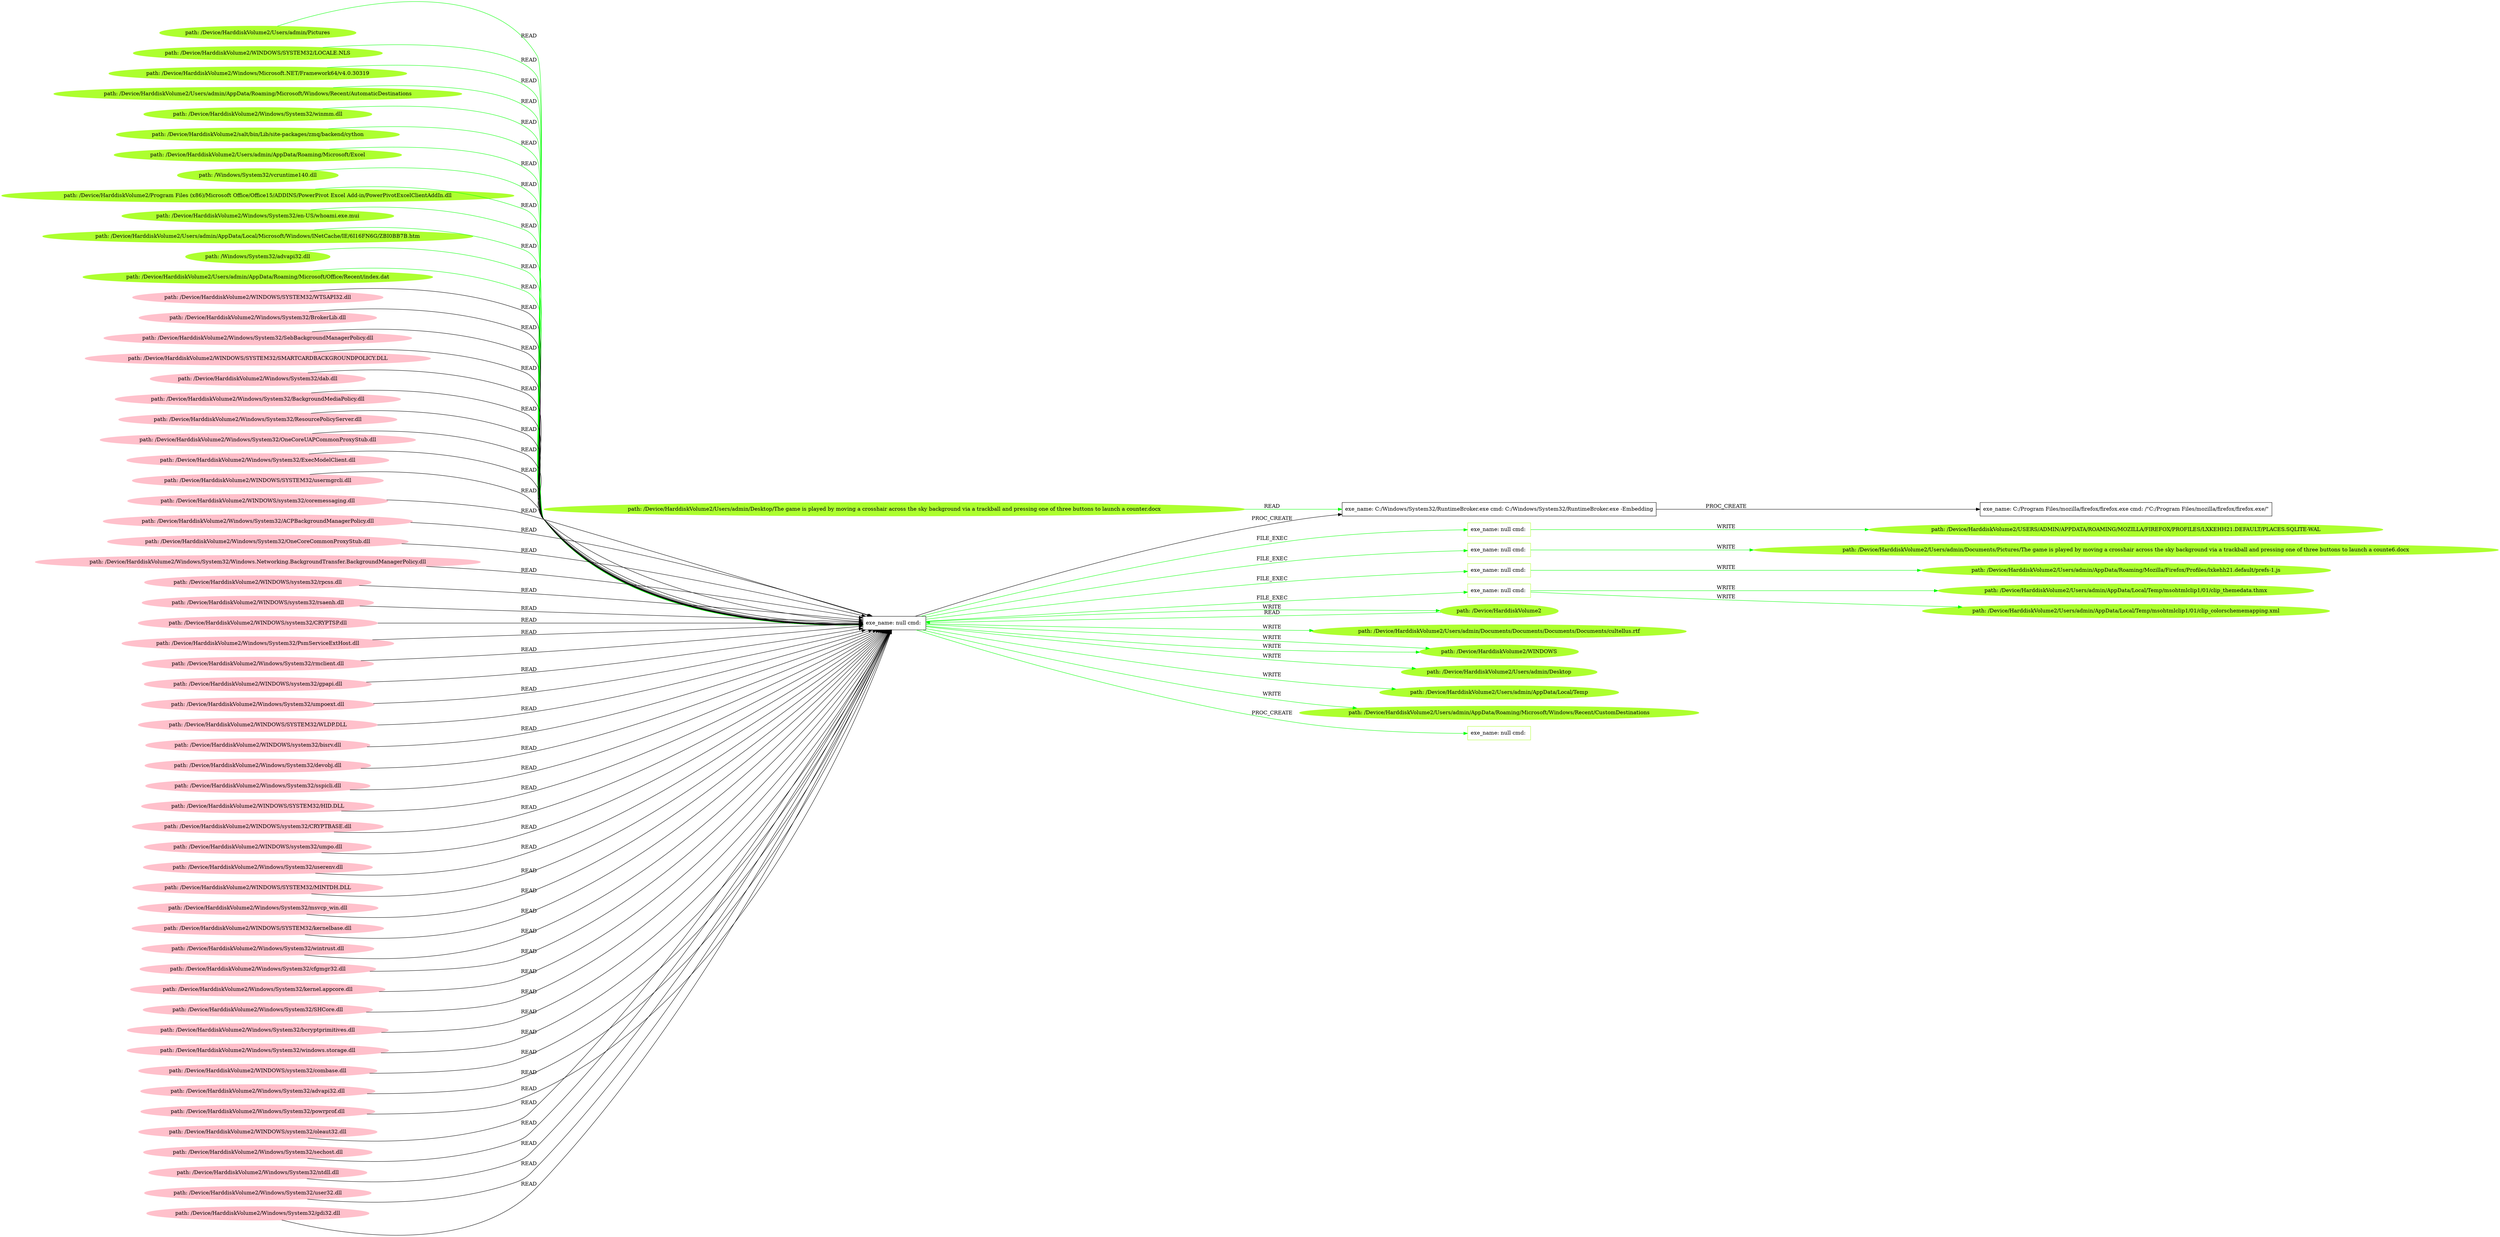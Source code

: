 digraph {
	rankdir=LR
	28 [label="exe_name: null cmd: " color=black shape=box style=solid]
	85 [label="exe_name: null cmd: " color=greenyellow shape=box style=solid]
	28 -> 85 [label=FILE_EXEC color=green]
	28 [label="exe_name: null cmd: " color=black shape=box style=solid]
	87 [label="exe_name: null cmd: " color=greenyellow shape=box style=solid]
	28 -> 87 [label=FILE_EXEC color=green]
	28 [label="exe_name: null cmd: " color=black shape=box style=solid]
	95 [label="exe_name: null cmd: " color=greenyellow shape=box style=solid]
	28 -> 95 [label=FILE_EXEC color=green]
	28 [label="exe_name: null cmd: " color=black shape=box style=solid]
	99 [label="exe_name: null cmd: " color=greenyellow shape=box style=solid]
	28 -> 99 [label=FILE_EXEC color=green]
	84 [label="path: /Device/HarddiskVolume2/Users/admin/Pictures" color=greenyellow shape=oval style=filled]
	28 [label="exe_name: null cmd: " color=black shape=box style=solid]
	84 -> 28 [label=READ color=green]
	77 [label="path: /Device/HarddiskVolume2/WINDOWS/SYSTEM32/LOCALE.NLS" color=greenyellow shape=oval style=filled]
	28 [label="exe_name: null cmd: " color=black shape=box style=solid]
	77 -> 28 [label=READ color=green]
	78 [label="path: /Device/HarddiskVolume2/Windows/Microsoft.NET/Framework64/v4.0.30319" color=greenyellow shape=oval style=filled]
	28 [label="exe_name: null cmd: " color=black shape=box style=solid]
	78 -> 28 [label=READ color=green]
	82 [label="path: /Device/HarddiskVolume2/Users/admin/AppData/Roaming/Microsoft/Windows/Recent/AutomaticDestinations" color=greenyellow shape=oval style=filled]
	28 [label="exe_name: null cmd: " color=black shape=box style=solid]
	82 -> 28 [label=READ color=green]
	80 [label="path: /Device/HarddiskVolume2" color=greenyellow shape=oval style=filled]
	28 [label="exe_name: null cmd: " color=black shape=box style=solid]
	80 -> 28 [label=READ color=green]
	105 [label="path: /Device/HarddiskVolume2/Windows/System32/winmm.dll" color=greenyellow shape=oval style=filled]
	28 [label="exe_name: null cmd: " color=black shape=box style=solid]
	105 -> 28 [label=READ color=green]
	91 [label="path: /Device/HarddiskVolume2/salt/bin/Lib/site-packages/zmq/backend/cython" color=greenyellow shape=oval style=filled]
	28 [label="exe_name: null cmd: " color=black shape=box style=solid]
	91 -> 28 [label=READ color=green]
	28 [label="exe_name: null cmd: " color=black shape=box style=solid]
	102 [label="path: /Device/HarddiskVolume2/Users/admin/Documents/Documents/Documents/Documents/cultellus.rtf" color=greenyellow shape=oval style=filled]
	28 -> 102 [label=WRITE color=green]
	28 [label="exe_name: null cmd: " color=black shape=box style=solid]
	83 [label="path: /Device/HarddiskVolume2/WINDOWS" color=greenyellow shape=oval style=filled]
	28 -> 83 [label=WRITE color=green]
	28 [label="exe_name: null cmd: " color=black shape=box style=solid]
	80 [label="path: /Device/HarddiskVolume2" color=greenyellow shape=oval style=filled]
	28 -> 80 [label=WRITE color=green]
	108 [label="path: /Device/HarddiskVolume2/Users/admin/Desktop/The game is played by moving a crosshair across the sky background via a trackball and pressing one of three buttons to launch a counter.docx" color=greenyellow shape=oval style=filled]
	0 [label="exe_name: C:/Windows/System32/RuntimeBroker.exe cmd: C:/Windows/System32/RuntimeBroker.exe -Embedding" color=black shape=box style=solid]
	108 -> 0 [label=READ color=green]
	103 [label="path: /Device/HarddiskVolume2/Users/admin/AppData/Roaming/Microsoft/Excel" color=greenyellow shape=oval style=filled]
	28 [label="exe_name: null cmd: " color=black shape=box style=solid]
	103 -> 28 [label=READ color=green]
	93 [label="path: /Windows/System32/vcruntime140.dll" color=greenyellow shape=oval style=filled]
	28 [label="exe_name: null cmd: " color=black shape=box style=solid]
	93 -> 28 [label=READ color=green]
	28 [label="exe_name: null cmd: " color=black shape=box style=solid]
	94 [label="path: /Device/HarddiskVolume2/Users/admin/Desktop" color=greenyellow shape=oval style=filled]
	28 -> 94 [label=WRITE color=green]
	104 [label="path: /Device/HarddiskVolume2/Program Files (x86)/Microsoft Office/Office15/ADDINS/PowerPivot Excel Add-in/PowerPivotExcelClientAddIn.dll" color=greenyellow shape=oval style=filled]
	28 [label="exe_name: null cmd: " color=black shape=box style=solid]
	104 -> 28 [label=READ color=green]
	99 [label="exe_name: null cmd: " color=greenyellow shape=box style=solid]
	101 [label="path: /Device/HarddiskVolume2/Users/admin/AppData/Local/Temp/msohtmlclip1/01/clip_themedata.thmx" color=greenyellow shape=oval style=filled]
	99 -> 101 [label=WRITE color=green]
	99 [label="exe_name: null cmd: " color=greenyellow shape=box style=solid]
	100 [label="path: /Device/HarddiskVolume2/Users/admin/AppData/Local/Temp/msohtmlclip1/01/clip_colorschememapping.xml" color=greenyellow shape=oval style=filled]
	99 -> 100 [label=WRITE color=green]
	28 [label="exe_name: null cmd: " color=black shape=box style=solid]
	106 [label="path: /Device/HarddiskVolume2/Users/admin/AppData/Local/Temp" color=greenyellow shape=oval style=filled]
	28 -> 106 [label=WRITE color=green]
	28 [label="exe_name: null cmd: " color=black shape=box style=solid]
	83 [label="path: /Device/HarddiskVolume2/WINDOWS" color=greenyellow shape=oval style=filled]
	28 -> 83 [label=WRITE color=green]
	79 [label="path: /Device/HarddiskVolume2/Windows/System32/en-US/whoami.exe.mui" color=greenyellow shape=oval style=filled]
	28 [label="exe_name: null cmd: " color=black shape=box style=solid]
	79 -> 28 [label=READ color=green]
	95 [label="exe_name: null cmd: " color=greenyellow shape=box style=solid]
	96 [label="path: /Device/HarddiskVolume2/Users/admin/AppData/Roaming/Mozilla/Firefox/Profiles/lxkehh21.default/prefs-1.js" color=greenyellow shape=oval style=filled]
	95 -> 96 [label=WRITE color=green]
	90 [label="path: /Device/HarddiskVolume2/Users/admin/AppData/Local/Microsoft/Windows/INetCache/IE/6I16FN6G/ZBI0BB7B.htm" color=greenyellow shape=oval style=filled]
	28 [label="exe_name: null cmd: " color=black shape=box style=solid]
	90 -> 28 [label=READ color=green]
	85 [label="exe_name: null cmd: " color=greenyellow shape=box style=solid]
	86 [label="path: /Device/HarddiskVolume2/USERS/ADMIN/APPDATA/ROAMING/MOZILLA/FIREFOX/PROFILES/LXKEHH21.DEFAULT/PLACES.SQLITE-WAL" color=greenyellow shape=oval style=filled]
	85 -> 86 [label=WRITE color=green]
	97 [label="path: /Windows/System32/advapi32.dll" color=greenyellow shape=oval style=filled]
	28 [label="exe_name: null cmd: " color=black shape=box style=solid]
	97 -> 28 [label=READ color=green]
	107 [label="path: /Device/HarddiskVolume2/Users/admin/AppData/Roaming/Microsoft/Office/Recent/index.dat" color=greenyellow shape=oval style=filled]
	28 [label="exe_name: null cmd: " color=black shape=box style=solid]
	107 -> 28 [label=READ color=green]
	87 [label="exe_name: null cmd: " color=greenyellow shape=box style=solid]
	88 [label="path: /Device/HarddiskVolume2/Users/admin/Documents/Pictures/The game is played by moving a crosshair across the sky background via a trackball and pressing one of three buttons to launch a counte6.docx" color=greenyellow shape=oval style=filled]
	87 -> 88 [label=WRITE color=green]
	45 [label="path: /Device/HarddiskVolume2/WINDOWS/SYSTEM32/WTSAPI32.dll" color=pink shape=oval style=filled]
	28 [label="exe_name: null cmd: " color=black shape=box style=solid]
	45 -> 28 [label=READ color=black]
	10 [label="path: /Device/HarddiskVolume2/Windows/System32/BrokerLib.dll" color=pink shape=oval style=filled]
	28 [label="exe_name: null cmd: " color=black shape=box style=solid]
	10 -> 28 [label=READ color=black]
	54 [label="path: /Device/HarddiskVolume2/Windows/System32/SebBackgroundManagerPolicy.dll" color=pink shape=oval style=filled]
	28 [label="exe_name: null cmd: " color=black shape=box style=solid]
	54 -> 28 [label=READ color=black]
	12 [label="path: /Device/HarddiskVolume2/WINDOWS/SYSTEM32/SMARTCARDBACKGROUNDPOLICY.DLL" color=pink shape=oval style=filled]
	28 [label="exe_name: null cmd: " color=black shape=box style=solid]
	12 -> 28 [label=READ color=black]
	18 [label="path: /Device/HarddiskVolume2/Windows/System32/dab.dll" color=pink shape=oval style=filled]
	28 [label="exe_name: null cmd: " color=black shape=box style=solid]
	18 -> 28 [label=READ color=black]
	4 [label="path: /Device/HarddiskVolume2/Windows/System32/BackgroundMediaPolicy.dll" color=pink shape=oval style=filled]
	28 [label="exe_name: null cmd: " color=black shape=box style=solid]
	4 -> 28 [label=READ color=black]
	9 [label="path: /Device/HarddiskVolume2/Windows/System32/ResourcePolicyServer.dll" color=pink shape=oval style=filled]
	28 [label="exe_name: null cmd: " color=black shape=box style=solid]
	9 -> 28 [label=READ color=black]
	66 [label="path: /Device/HarddiskVolume2/Windows/System32/OneCoreUAPCommonProxyStub.dll" color=pink shape=oval style=filled]
	28 [label="exe_name: null cmd: " color=black shape=box style=solid]
	66 -> 28 [label=READ color=black]
	68 [label="path: /Device/HarddiskVolume2/Windows/System32/ExecModelClient.dll" color=pink shape=oval style=filled]
	28 [label="exe_name: null cmd: " color=black shape=box style=solid]
	68 -> 28 [label=READ color=black]
	73 [label="path: /Device/HarddiskVolume2/WINDOWS/SYSTEM32/usermgrcli.dll" color=pink shape=oval style=filled]
	28 [label="exe_name: null cmd: " color=black shape=box style=solid]
	73 -> 28 [label=READ color=black]
	74 [label="path: /Device/HarddiskVolume2/WINDOWS/system32/coremessaging.dll" color=pink shape=oval style=filled]
	28 [label="exe_name: null cmd: " color=black shape=box style=solid]
	74 -> 28 [label=READ color=black]
	31 [label="path: /Device/HarddiskVolume2/Windows/System32/ACPBackgroundManagerPolicy.dll" color=pink shape=oval style=filled]
	28 [label="exe_name: null cmd: " color=black shape=box style=solid]
	31 -> 28 [label=READ color=black]
	35 [label="path: /Device/HarddiskVolume2/Windows/System32/OneCoreCommonProxyStub.dll" color=pink shape=oval style=filled]
	28 [label="exe_name: null cmd: " color=black shape=box style=solid]
	35 -> 28 [label=READ color=black]
	36 [label="path: /Device/HarddiskVolume2/Windows/System32/Windows.Networking.BackgroundTransfer.BackgroundManagerPolicy.dll" color=pink shape=oval style=filled]
	28 [label="exe_name: null cmd: " color=black shape=box style=solid]
	36 -> 28 [label=READ color=black]
	51 [label="path: /Device/HarddiskVolume2/WINDOWS/system32/rpcss.dll" color=pink shape=oval style=filled]
	28 [label="exe_name: null cmd: " color=black shape=box style=solid]
	51 -> 28 [label=READ color=black]
	52 [label="path: /Device/HarddiskVolume2/WINDOWS/system32/rsaenh.dll" color=pink shape=oval style=filled]
	28 [label="exe_name: null cmd: " color=black shape=box style=solid]
	52 -> 28 [label=READ color=black]
	53 [label="path: /Device/HarddiskVolume2/WINDOWS/system32/CRYPTSP.dll" color=pink shape=oval style=filled]
	28 [label="exe_name: null cmd: " color=black shape=box style=solid]
	53 -> 28 [label=READ color=black]
	17 [label="path: /Device/HarddiskVolume2/Windows/System32/PsmServiceExtHost.dll" color=pink shape=oval style=filled]
	28 [label="exe_name: null cmd: " color=black shape=box style=solid]
	17 -> 28 [label=READ color=black]
	19 [label="path: /Device/HarddiskVolume2/Windows/System32/rmclient.dll" color=pink shape=oval style=filled]
	28 [label="exe_name: null cmd: " color=black shape=box style=solid]
	19 -> 28 [label=READ color=black]
	60 [label="path: /Device/HarddiskVolume2/WINDOWS/system32/gpapi.dll" color=pink shape=oval style=filled]
	28 [label="exe_name: null cmd: " color=black shape=box style=solid]
	60 -> 28 [label=READ color=black]
	62 [label="path: /Device/HarddiskVolume2/Windows/System32/umpoext.dll" color=pink shape=oval style=filled]
	28 [label="exe_name: null cmd: " color=black shape=box style=solid]
	62 -> 28 [label=READ color=black]
	64 [label="path: /Device/HarddiskVolume2/WINDOWS/SYSTEM32/WLDP.DLL" color=pink shape=oval style=filled]
	28 [label="exe_name: null cmd: " color=black shape=box style=solid]
	64 -> 28 [label=READ color=black]
	22 [label="path: /Device/HarddiskVolume2/WINDOWS/system32/bisrv.dll" color=pink shape=oval style=filled]
	28 [label="exe_name: null cmd: " color=black shape=box style=solid]
	22 -> 28 [label=READ color=black]
	23 [label="path: /Device/HarddiskVolume2/Windows/System32/devobj.dll" color=pink shape=oval style=filled]
	28 [label="exe_name: null cmd: " color=black shape=box style=solid]
	23 -> 28 [label=READ color=black]
	67 [label="path: /Device/HarddiskVolume2/Windows/System32/sspicli.dll" color=pink shape=oval style=filled]
	28 [label="exe_name: null cmd: " color=black shape=box style=solid]
	67 -> 28 [label=READ color=black]
	69 [label="path: /Device/HarddiskVolume2/WINDOWS/SYSTEM32/HID.DLL" color=pink shape=oval style=filled]
	28 [label="exe_name: null cmd: " color=black shape=box style=solid]
	69 -> 28 [label=READ color=black]
	27 [label="path: /Device/HarddiskVolume2/WINDOWS/system32/CRYPTBASE.dll" color=pink shape=oval style=filled]
	28 [label="exe_name: null cmd: " color=black shape=box style=solid]
	27 -> 28 [label=READ color=black]
	75 [label="path: /Device/HarddiskVolume2/WINDOWS/system32/umpo.dll" color=pink shape=oval style=filled]
	28 [label="exe_name: null cmd: " color=black shape=box style=solid]
	75 -> 28 [label=READ color=black]
	41 [label="path: /Device/HarddiskVolume2/Windows/System32/userenv.dll" color=pink shape=oval style=filled]
	28 [label="exe_name: null cmd: " color=black shape=box style=solid]
	41 -> 28 [label=READ color=black]
	43 [label="path: /Device/HarddiskVolume2/WINDOWS/SYSTEM32/MINTDH.DLL" color=pink shape=oval style=filled]
	28 [label="exe_name: null cmd: " color=black shape=box style=solid]
	43 -> 28 [label=READ color=black]
	44 [label="path: /Device/HarddiskVolume2/Windows/System32/msvcp_win.dll" color=pink shape=oval style=filled]
	28 [label="exe_name: null cmd: " color=black shape=box style=solid]
	44 -> 28 [label=READ color=black]
	50 [label="path: /Device/HarddiskVolume2/WINDOWS/SYSTEM32/kernelbase.dll" color=pink shape=oval style=filled]
	28 [label="exe_name: null cmd: " color=black shape=box style=solid]
	50 -> 28 [label=READ color=black]
	55 [label="path: /Device/HarddiskVolume2/Windows/System32/wintrust.dll" color=pink shape=oval style=filled]
	28 [label="exe_name: null cmd: " color=black shape=box style=solid]
	55 -> 28 [label=READ color=black]
	16 [label="path: /Device/HarddiskVolume2/Windows/System32/cfgmgr32.dll" color=pink shape=oval style=filled]
	28 [label="exe_name: null cmd: " color=black shape=box style=solid]
	16 -> 28 [label=READ color=black]
	2 [label="path: /Device/HarddiskVolume2/Windows/System32/kernel.appcore.dll" color=pink shape=oval style=filled]
	28 [label="exe_name: null cmd: " color=black shape=box style=solid]
	2 -> 28 [label=READ color=black]
	21 [label="path: /Device/HarddiskVolume2/Windows/System32/SHCore.dll" color=pink shape=oval style=filled]
	28 [label="exe_name: null cmd: " color=black shape=box style=solid]
	21 -> 28 [label=READ color=black]
	65 [label="path: /Device/HarddiskVolume2/Windows/System32/bcryptprimitives.dll" color=pink shape=oval style=filled]
	28 [label="exe_name: null cmd: " color=black shape=box style=solid]
	65 -> 28 [label=READ color=black]
	33 [label="path: /Device/HarddiskVolume2/Windows/System32/windows.storage.dll" color=pink shape=oval style=filled]
	28 [label="exe_name: null cmd: " color=black shape=box style=solid]
	33 -> 28 [label=READ color=black]
	34 [label="path: /Device/HarddiskVolume2/WINDOWS/system32/combase.dll" color=pink shape=oval style=filled]
	28 [label="exe_name: null cmd: " color=black shape=box style=solid]
	34 -> 28 [label=READ color=black]
	37 [label="path: /Device/HarddiskVolume2/Windows/System32/advapi32.dll" color=pink shape=oval style=filled]
	28 [label="exe_name: null cmd: " color=black shape=box style=solid]
	37 -> 28 [label=READ color=black]
	40 [label="path: /Device/HarddiskVolume2/Windows/System32/powrprof.dll" color=pink shape=oval style=filled]
	28 [label="exe_name: null cmd: " color=black shape=box style=solid]
	40 -> 28 [label=READ color=black]
	48 [label="path: /Device/HarddiskVolume2/WINDOWS/system32/oleaut32.dll" color=pink shape=oval style=filled]
	28 [label="exe_name: null cmd: " color=black shape=box style=solid]
	48 -> 28 [label=READ color=black]
	49 [label="path: /Device/HarddiskVolume2/Windows/System32/sechost.dll" color=pink shape=oval style=filled]
	28 [label="exe_name: null cmd: " color=black shape=box style=solid]
	49 -> 28 [label=READ color=black]
	58 [label="path: /Device/HarddiskVolume2/Windows/System32/ntdll.dll" color=pink shape=oval style=filled]
	28 [label="exe_name: null cmd: " color=black shape=box style=solid]
	58 -> 28 [label=READ color=black]
	25 [label="path: /Device/HarddiskVolume2/Windows/System32/user32.dll" color=pink shape=oval style=filled]
	28 [label="exe_name: null cmd: " color=black shape=box style=solid]
	25 -> 28 [label=READ color=black]
	39 [label="path: /Device/HarddiskVolume2/Windows/System32/gdi32.dll" color=pink shape=oval style=filled]
	28 [label="exe_name: null cmd: " color=black shape=box style=solid]
	39 -> 28 [label=READ color=black]
	28 [label="exe_name: null cmd: " color=black shape=box style=solid]
	0 [label="exe_name: C:/Windows/System32/RuntimeBroker.exe cmd: C:/Windows/System32/RuntimeBroker.exe -Embedding" color=black shape=box style=solid]
	28 -> 0 [label=PROC_CREATE color=black]
	28 [label="exe_name: null cmd: " color=black shape=box style=solid]
	92 [label="path: /Device/HarddiskVolume2/Users/admin/AppData/Roaming/Microsoft/Windows/Recent/CustomDestinations" color=greenyellow shape=oval style=filled]
	28 -> 92 [label=WRITE color=green]
	28 [label="exe_name: null cmd: " color=black shape=box style=solid]
	81 [label="exe_name: null cmd: " color=greenyellow shape=box style=solid]
	28 -> 81 [label=PROC_CREATE color=green]
	0 [label="exe_name: C:/Windows/System32/RuntimeBroker.exe cmd: C:/Windows/System32/RuntimeBroker.exe -Embedding" color=black shape=box style=solid]
	1 [label="exe_name: C:/Program Files/mozilla/firefox/firefox.exe cmd: /\"C:/Program Files/mozilla/firefox/firefox.exe/\"" color=black shape=box style=solid]
	0 -> 1 [label=PROC_CREATE color=black]
}
